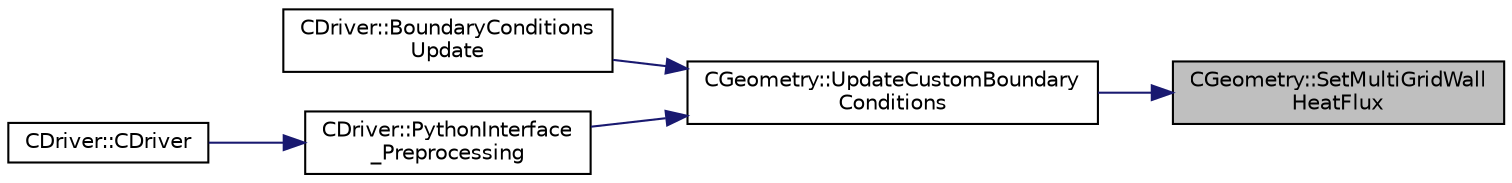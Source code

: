 digraph "CGeometry::SetMultiGridWallHeatFlux"
{
 // LATEX_PDF_SIZE
  edge [fontname="Helvetica",fontsize="10",labelfontname="Helvetica",labelfontsize="10"];
  node [fontname="Helvetica",fontsize="10",shape=record];
  rankdir="RL";
  Node1 [label="CGeometry::SetMultiGridWall\lHeatFlux",height=0.2,width=0.4,color="black", fillcolor="grey75", style="filled", fontcolor="black",tooltip="A virtual member."];
  Node1 -> Node2 [dir="back",color="midnightblue",fontsize="10",style="solid",fontname="Helvetica"];
  Node2 [label="CGeometry::UpdateCustomBoundary\lConditions",height=0.2,width=0.4,color="black", fillcolor="white", style="filled",URL="$classCGeometry.html#a65d6e849b384ed08a35930f360aedda6",tooltip="Update the multi-grid structure for the customized boundary conditions."];
  Node2 -> Node3 [dir="back",color="midnightblue",fontsize="10",style="solid",fontname="Helvetica"];
  Node3 [label="CDriver::BoundaryConditions\lUpdate",height=0.2,width=0.4,color="black", fillcolor="white", style="filled",URL="$classCDriver.html#a77b0a53f8b2462e44d5e34299e3ef1c6",tooltip="Process the boundary conditions and update the multigrid structure."];
  Node2 -> Node4 [dir="back",color="midnightblue",fontsize="10",style="solid",fontname="Helvetica"];
  Node4 [label="CDriver::PythonInterface\l_Preprocessing",height=0.2,width=0.4,color="black", fillcolor="white", style="filled",URL="$classCDriver.html#aff17f90d1f041cac6ddaf9d3f7450dbe",tooltip="Initialize Python interface functionalities."];
  Node4 -> Node5 [dir="back",color="midnightblue",fontsize="10",style="solid",fontname="Helvetica"];
  Node5 [label="CDriver::CDriver",height=0.2,width=0.4,color="black", fillcolor="white", style="filled",URL="$classCDriver.html#a3fca4a013a6efa9bbb38fe78a86b5f3d",tooltip="Constructor of the class."];
}
